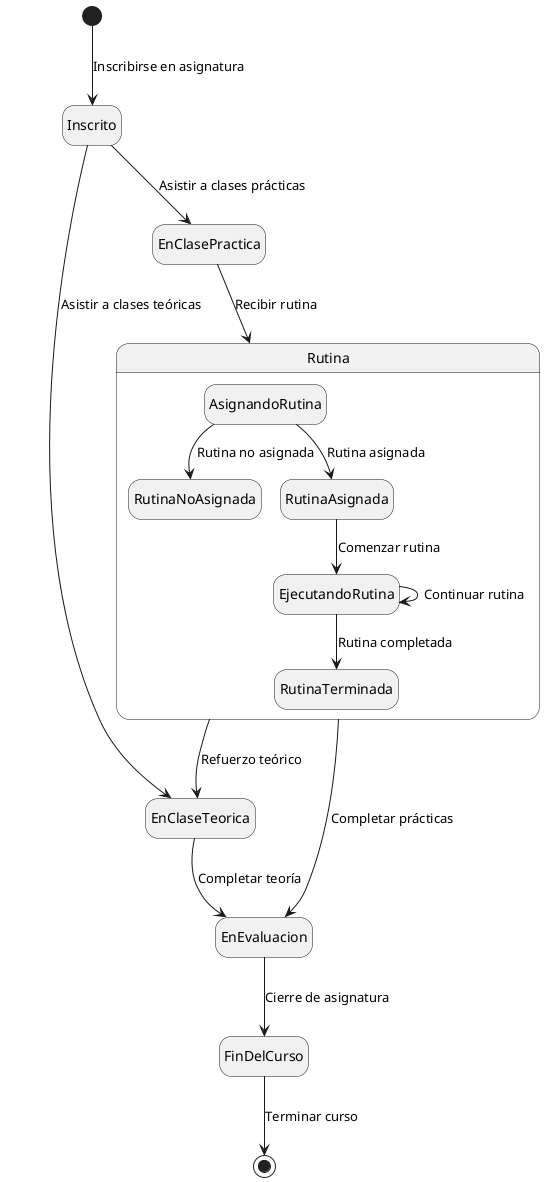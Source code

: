 @startuml
hide empty description

[*] --> Inscrito : Inscribirse en asignatura
Inscrito --> EnClaseTeorica : Asistir a clases teóricas
Inscrito --> EnClasePractica : Asistir a clases prácticas

EnClaseTeorica --> EnEvaluacion : Completar teoría
EnClasePractica --> Rutina : Recibir rutina

state Rutina {
    AsignandoRutina --> RutinaNoAsignada : Rutina no asignada
    AsignandoRutina --> RutinaAsignada : Rutina asignada
    RutinaAsignada --> EjecutandoRutina : Comenzar rutina
    EjecutandoRutina --> EjecutandoRutina : Continuar rutina
    EjecutandoRutina --> RutinaTerminada : Rutina completada
}

Rutina --> EnEvaluacion : Completar prácticas
Rutina --> EnClaseTeorica : Refuerzo teórico

EnEvaluacion --> FinDelCurso : Cierre de asignatura
FinDelCurso --> [*] : Terminar curso

@enduml
